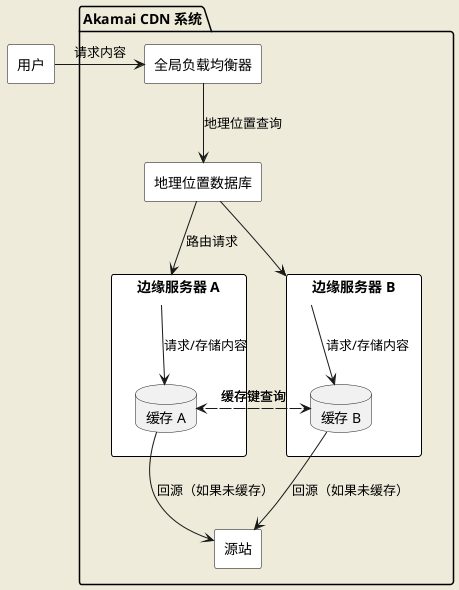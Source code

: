 @startuml
skinparam backgroundColor #EEEBDA
skinparam rectangle {
  BackgroundColor White
  BorderColor Black
  Shadowing false
}

package "Akamai CDN 系统" {
    rectangle "全局负载均衡器" as GLB
    rectangle "地理位置数据库" as GeoDB

    rectangle "边缘服务器 A" as EdgeA {
        database "缓存 A" as CacheA
    }
    rectangle "边缘服务器 B" as EdgeB {
        database "缓存 B" as CacheB
    }
    rectangle "源站" as Origin

    GLB --> GeoDB : "地理位置查询"
    GeoDB -down-> EdgeA : "路由请求"
    GeoDB -down-> EdgeB
    EdgeA --> CacheA : "请求/存储内容"
    EdgeB --> CacheB : "请求/存储内容"
    CacheA --> Origin : "回源（如果未缓存）"
    CacheB --> Origin : "回源（如果未缓存）"

    CacheA ..> CacheB : "缓存键查询"
    CacheB ..> CacheA : "缓存键查询"
}

rectangle "用户" as User
User -right-> GLB : "请求内容"

@enduml
